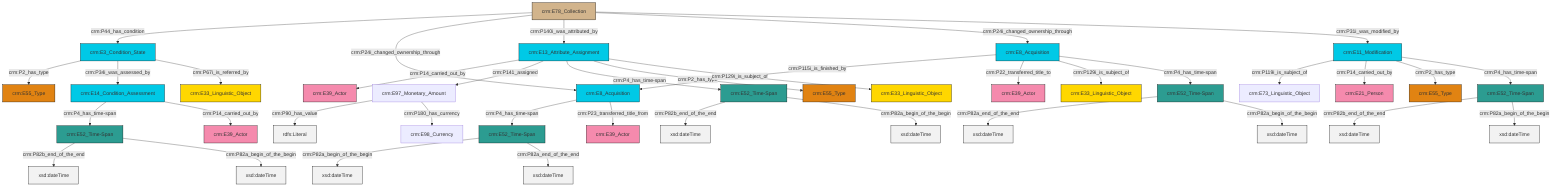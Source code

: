 graph TD
classDef Literal fill:#f2f2f2,stroke:#000000;
classDef CRM_Entity fill:#FFFFFF,stroke:#000000;
classDef Temporal_Entity fill:#00C9E6, stroke:#000000;
classDef Type fill:#E18312, stroke:#000000;
classDef Time-Span fill:#2C9C91, stroke:#000000;
classDef Appellation fill:#FFEB7F, stroke:#000000;
classDef Place fill:#008836, stroke:#000000;
classDef Persistent_Item fill:#B266B2, stroke:#000000;
classDef Conceptual_Object fill:#FFD700, stroke:#000000;
classDef Physical_Thing fill:#D2B48C, stroke:#000000;
classDef Actor fill:#f58aad, stroke:#000000;
classDef PC_Classes fill:#4ce600, stroke:#000000;
classDef Multi fill:#cccccc,stroke:#000000;

2["crm:E8_Acquisition"]:::Temporal_Entity -->|crm:P115i_is_finished_by| 3["crm:E8_Acquisition"]:::Temporal_Entity
12["crm:E11_Modification"]:::Temporal_Entity -->|crm:P119i_is_subject_of| 10["crm:E73_Linguistic_Object"]:::Default
12["crm:E11_Modification"]:::Temporal_Entity -->|crm:P14_carried_out_by| 13["crm:E21_Person"]:::Actor
16["crm:E13_Attribute_Assignment"]:::Temporal_Entity -->|crm:P14_carried_out_by| 17["crm:E39_Actor"]:::Actor
0["crm:E52_Time-Span"]:::Time-Span -->|crm:P82b_end_of_the_end| 18[xsd:dateTime]:::Literal
14["crm:E52_Time-Span"]:::Time-Span -->|crm:P82a_begin_of_the_begin| 21[xsd:dateTime]:::Literal
22["crm:E52_Time-Span"]:::Time-Span -->|crm:P82b_end_of_the_end| 23[xsd:dateTime]:::Literal
12["crm:E11_Modification"]:::Temporal_Entity -->|crm:P2_has_type| 24["crm:E55_Type"]:::Type
2["crm:E8_Acquisition"]:::Temporal_Entity -->|crm:P22_transferred_title_to| 25["crm:E39_Actor"]:::Actor
26["crm:E78_Collection"]:::Physical_Thing -->|crm:P44_has_condition| 4["crm:E3_Condition_State"]:::Temporal_Entity
27["crm:E52_Time-Span"]:::Time-Span -->|crm:P82b_end_of_the_end| 28[xsd:dateTime]:::Literal
16["crm:E13_Attribute_Assignment"]:::Temporal_Entity -->|crm:P141_assigned| 8["crm:E97_Monetary_Amount"]:::Default
26["crm:E78_Collection"]:::Physical_Thing -->|crm:P24i_changed_ownership_through| 3["crm:E8_Acquisition"]:::Temporal_Entity
16["crm:E13_Attribute_Assignment"]:::Temporal_Entity -->|crm:P4_has_time-span| 22["crm:E52_Time-Span"]:::Time-Span
0["crm:E52_Time-Span"]:::Time-Span -->|crm:P82a_begin_of_the_begin| 39[xsd:dateTime]:::Literal
4["crm:E3_Condition_State"]:::Temporal_Entity -->|crm:P2_has_type| 33["crm:E55_Type"]:::Type
29["crm:E52_Time-Span"]:::Time-Span -->|crm:P82a_end_of_the_end| 41[xsd:dateTime]:::Literal
26["crm:E78_Collection"]:::Physical_Thing -->|crm:P140i_was_attributed_by| 16["crm:E13_Attribute_Assignment"]:::Temporal_Entity
29["crm:E52_Time-Span"]:::Time-Span -->|crm:P82a_begin_of_the_begin| 44[xsd:dateTime]:::Literal
3["crm:E8_Acquisition"]:::Temporal_Entity -->|crm:P4_has_time-span| 14["crm:E52_Time-Span"]:::Time-Span
3["crm:E8_Acquisition"]:::Temporal_Entity -->|crm:P23_transferred_title_from| 47["crm:E39_Actor"]:::Actor
4["crm:E3_Condition_State"]:::Temporal_Entity -->|crm:P34i_was_assessed_by| 6["crm:E14_Condition_Assessment"]:::Temporal_Entity
22["crm:E52_Time-Span"]:::Time-Span -->|crm:P82a_begin_of_the_begin| 49[xsd:dateTime]:::Literal
6["crm:E14_Condition_Assessment"]:::Temporal_Entity -->|crm:P4_has_time-span| 27["crm:E52_Time-Span"]:::Time-Span
4["crm:E3_Condition_State"]:::Temporal_Entity -->|crm:P67i_is_referred_by| 37["crm:E33_Linguistic_Object"]:::Conceptual_Object
6["crm:E14_Condition_Assessment"]:::Temporal_Entity -->|crm:P14_carried_out_by| 53["crm:E39_Actor"]:::Actor
12["crm:E11_Modification"]:::Temporal_Entity -->|crm:P4_has_time-span| 0["crm:E52_Time-Span"]:::Time-Span
26["crm:E78_Collection"]:::Physical_Thing -->|crm:P24i_changed_ownership_through| 2["crm:E8_Acquisition"]:::Temporal_Entity
8["crm:E97_Monetary_Amount"]:::Default -->|crm:P90_has_value| 58[rdfs:Literal]:::Literal
2["crm:E8_Acquisition"]:::Temporal_Entity -->|crm:P129i_is_subject_of| 19["crm:E33_Linguistic_Object"]:::Conceptual_Object
14["crm:E52_Time-Span"]:::Time-Span -->|crm:P82a_end_of_the_end| 60[xsd:dateTime]:::Literal
16["crm:E13_Attribute_Assignment"]:::Temporal_Entity -->|crm:P2_has_type| 35["crm:E55_Type"]:::Type
27["crm:E52_Time-Span"]:::Time-Span -->|crm:P82a_begin_of_the_begin| 61[xsd:dateTime]:::Literal
2["crm:E8_Acquisition"]:::Temporal_Entity -->|crm:P4_has_time-span| 29["crm:E52_Time-Span"]:::Time-Span
26["crm:E78_Collection"]:::Physical_Thing -->|crm:P31i_was_modified_by| 12["crm:E11_Modification"]:::Temporal_Entity
8["crm:E97_Monetary_Amount"]:::Default -->|crm:P180_has_currency| 45["crm:E98_Currency"]:::Default
16["crm:E13_Attribute_Assignment"]:::Temporal_Entity -->|crm:P129i_is_subject_of| 31["crm:E33_Linguistic_Object"]:::Conceptual_Object